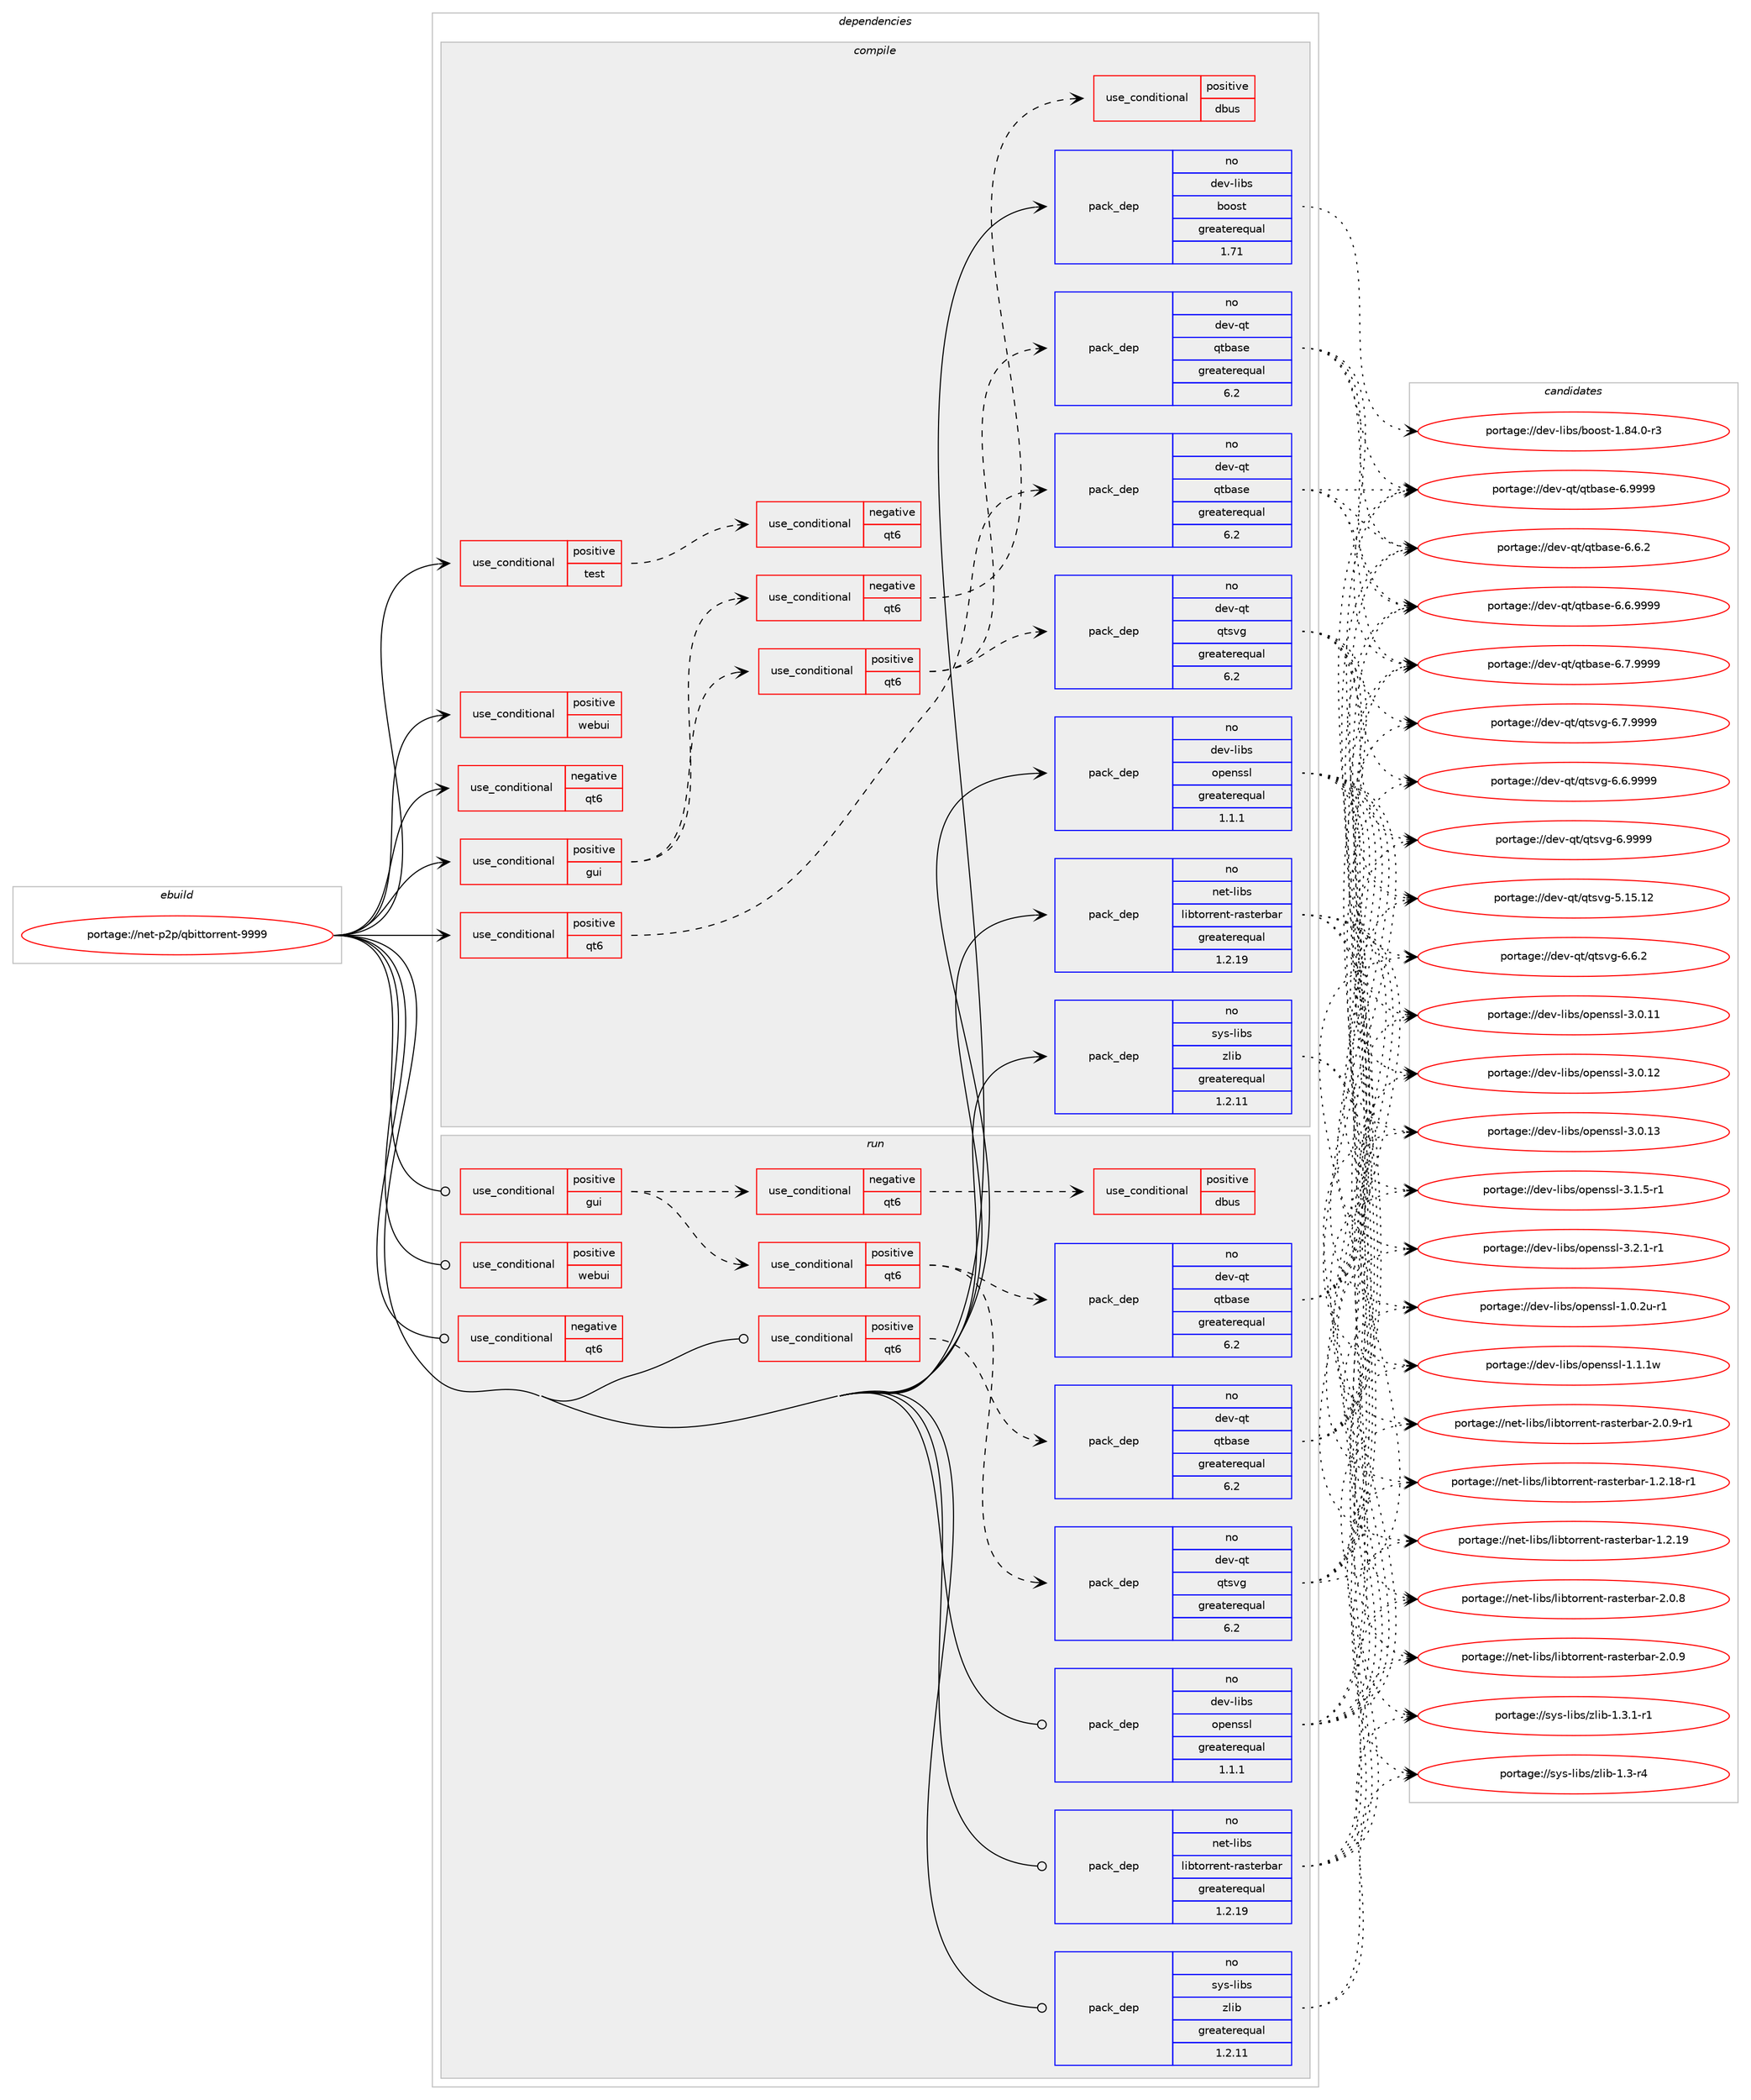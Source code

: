 digraph prolog {

# *************
# Graph options
# *************

newrank=true;
concentrate=true;
compound=true;
graph [rankdir=LR,fontname=Helvetica,fontsize=10,ranksep=1.5];#, ranksep=2.5, nodesep=0.2];
edge  [arrowhead=vee];
node  [fontname=Helvetica,fontsize=10];

# **********
# The ebuild
# **********

subgraph cluster_leftcol {
color=gray;
rank=same;
label=<<i>ebuild</i>>;
id [label="portage://net-p2p/qbittorrent-9999", color=red, width=4, href="../net-p2p/qbittorrent-9999.svg"];
}

# ****************
# The dependencies
# ****************

subgraph cluster_midcol {
color=gray;
label=<<i>dependencies</i>>;
subgraph cluster_compile {
fillcolor="#eeeeee";
style=filled;
label=<<i>compile</i>>;
subgraph cond5767 {
dependency8163 [label=<<TABLE BORDER="0" CELLBORDER="1" CELLSPACING="0" CELLPADDING="4"><TR><TD ROWSPAN="3" CELLPADDING="10">use_conditional</TD></TR><TR><TD>negative</TD></TR><TR><TD>qt6</TD></TR></TABLE>>, shape=none, color=red];
# *** BEGIN UNKNOWN DEPENDENCY TYPE (TODO) ***
# dependency8163 -> package_dependency(portage://net-p2p/qbittorrent-9999,install,no,dev-qt,qtcore,none,[,,],[slot(5)],[])
# *** END UNKNOWN DEPENDENCY TYPE (TODO) ***

# *** BEGIN UNKNOWN DEPENDENCY TYPE (TODO) ***
# dependency8163 -> package_dependency(portage://net-p2p/qbittorrent-9999,install,no,dev-qt,qtnetwork,none,[,,],[slot(5)],[use(enable(ssl),none)])
# *** END UNKNOWN DEPENDENCY TYPE (TODO) ***

# *** BEGIN UNKNOWN DEPENDENCY TYPE (TODO) ***
# dependency8163 -> package_dependency(portage://net-p2p/qbittorrent-9999,install,no,dev-qt,qtsql,none,[,,],[slot(5)],[use(enable(sqlite),none)])
# *** END UNKNOWN DEPENDENCY TYPE (TODO) ***

# *** BEGIN UNKNOWN DEPENDENCY TYPE (TODO) ***
# dependency8163 -> package_dependency(portage://net-p2p/qbittorrent-9999,install,no,dev-qt,qtxml,none,[,,],[slot(5)],[])
# *** END UNKNOWN DEPENDENCY TYPE (TODO) ***

}
id:e -> dependency8163:w [weight=20,style="solid",arrowhead="vee"];
subgraph cond5768 {
dependency8164 [label=<<TABLE BORDER="0" CELLBORDER="1" CELLSPACING="0" CELLPADDING="4"><TR><TD ROWSPAN="3" CELLPADDING="10">use_conditional</TD></TR><TR><TD>positive</TD></TR><TR><TD>gui</TD></TR></TABLE>>, shape=none, color=red];
subgraph cond5769 {
dependency8165 [label=<<TABLE BORDER="0" CELLBORDER="1" CELLSPACING="0" CELLPADDING="4"><TR><TD ROWSPAN="3" CELLPADDING="10">use_conditional</TD></TR><TR><TD>negative</TD></TR><TR><TD>qt6</TD></TR></TABLE>>, shape=none, color=red];
# *** BEGIN UNKNOWN DEPENDENCY TYPE (TODO) ***
# dependency8165 -> package_dependency(portage://net-p2p/qbittorrent-9999,install,no,dev-qt,qtgui,none,[,,],[slot(5)],[])
# *** END UNKNOWN DEPENDENCY TYPE (TODO) ***

# *** BEGIN UNKNOWN DEPENDENCY TYPE (TODO) ***
# dependency8165 -> package_dependency(portage://net-p2p/qbittorrent-9999,install,no,dev-qt,qtsvg,none,[,,],[slot(5)],[])
# *** END UNKNOWN DEPENDENCY TYPE (TODO) ***

# *** BEGIN UNKNOWN DEPENDENCY TYPE (TODO) ***
# dependency8165 -> package_dependency(portage://net-p2p/qbittorrent-9999,install,no,dev-qt,qtwidgets,none,[,,],[slot(5)],[])
# *** END UNKNOWN DEPENDENCY TYPE (TODO) ***

subgraph cond5770 {
dependency8166 [label=<<TABLE BORDER="0" CELLBORDER="1" CELLSPACING="0" CELLPADDING="4"><TR><TD ROWSPAN="3" CELLPADDING="10">use_conditional</TD></TR><TR><TD>positive</TD></TR><TR><TD>dbus</TD></TR></TABLE>>, shape=none, color=red];
# *** BEGIN UNKNOWN DEPENDENCY TYPE (TODO) ***
# dependency8166 -> package_dependency(portage://net-p2p/qbittorrent-9999,install,no,dev-qt,qtdbus,none,[,,],[slot(5)],[])
# *** END UNKNOWN DEPENDENCY TYPE (TODO) ***

}
dependency8165:e -> dependency8166:w [weight=20,style="dashed",arrowhead="vee"];
}
dependency8164:e -> dependency8165:w [weight=20,style="dashed",arrowhead="vee"];
subgraph cond5771 {
dependency8167 [label=<<TABLE BORDER="0" CELLBORDER="1" CELLSPACING="0" CELLPADDING="4"><TR><TD ROWSPAN="3" CELLPADDING="10">use_conditional</TD></TR><TR><TD>positive</TD></TR><TR><TD>qt6</TD></TR></TABLE>>, shape=none, color=red];
subgraph pack2322 {
dependency8168 [label=<<TABLE BORDER="0" CELLBORDER="1" CELLSPACING="0" CELLPADDING="4" WIDTH="220"><TR><TD ROWSPAN="6" CELLPADDING="30">pack_dep</TD></TR><TR><TD WIDTH="110">no</TD></TR><TR><TD>dev-qt</TD></TR><TR><TD>qtbase</TD></TR><TR><TD>greaterequal</TD></TR><TR><TD>6.2</TD></TR></TABLE>>, shape=none, color=blue];
}
dependency8167:e -> dependency8168:w [weight=20,style="dashed",arrowhead="vee"];
subgraph pack2323 {
dependency8169 [label=<<TABLE BORDER="0" CELLBORDER="1" CELLSPACING="0" CELLPADDING="4" WIDTH="220"><TR><TD ROWSPAN="6" CELLPADDING="30">pack_dep</TD></TR><TR><TD WIDTH="110">no</TD></TR><TR><TD>dev-qt</TD></TR><TR><TD>qtsvg</TD></TR><TR><TD>greaterequal</TD></TR><TR><TD>6.2</TD></TR></TABLE>>, shape=none, color=blue];
}
dependency8167:e -> dependency8169:w [weight=20,style="dashed",arrowhead="vee"];
}
dependency8164:e -> dependency8167:w [weight=20,style="dashed",arrowhead="vee"];
}
id:e -> dependency8164:w [weight=20,style="solid",arrowhead="vee"];
subgraph cond5772 {
dependency8170 [label=<<TABLE BORDER="0" CELLBORDER="1" CELLSPACING="0" CELLPADDING="4"><TR><TD ROWSPAN="3" CELLPADDING="10">use_conditional</TD></TR><TR><TD>positive</TD></TR><TR><TD>qt6</TD></TR></TABLE>>, shape=none, color=red];
subgraph pack2324 {
dependency8171 [label=<<TABLE BORDER="0" CELLBORDER="1" CELLSPACING="0" CELLPADDING="4" WIDTH="220"><TR><TD ROWSPAN="6" CELLPADDING="30">pack_dep</TD></TR><TR><TD WIDTH="110">no</TD></TR><TR><TD>dev-qt</TD></TR><TR><TD>qtbase</TD></TR><TR><TD>greaterequal</TD></TR><TR><TD>6.2</TD></TR></TABLE>>, shape=none, color=blue];
}
dependency8170:e -> dependency8171:w [weight=20,style="dashed",arrowhead="vee"];
}
id:e -> dependency8170:w [weight=20,style="solid",arrowhead="vee"];
subgraph cond5773 {
dependency8172 [label=<<TABLE BORDER="0" CELLBORDER="1" CELLSPACING="0" CELLPADDING="4"><TR><TD ROWSPAN="3" CELLPADDING="10">use_conditional</TD></TR><TR><TD>positive</TD></TR><TR><TD>test</TD></TR></TABLE>>, shape=none, color=red];
subgraph cond5774 {
dependency8173 [label=<<TABLE BORDER="0" CELLBORDER="1" CELLSPACING="0" CELLPADDING="4"><TR><TD ROWSPAN="3" CELLPADDING="10">use_conditional</TD></TR><TR><TD>negative</TD></TR><TR><TD>qt6</TD></TR></TABLE>>, shape=none, color=red];
# *** BEGIN UNKNOWN DEPENDENCY TYPE (TODO) ***
# dependency8173 -> package_dependency(portage://net-p2p/qbittorrent-9999,install,no,dev-qt,qttest,none,[,,],[slot(5)],[])
# *** END UNKNOWN DEPENDENCY TYPE (TODO) ***

}
dependency8172:e -> dependency8173:w [weight=20,style="dashed",arrowhead="vee"];
}
id:e -> dependency8172:w [weight=20,style="solid",arrowhead="vee"];
subgraph cond5775 {
dependency8174 [label=<<TABLE BORDER="0" CELLBORDER="1" CELLSPACING="0" CELLPADDING="4"><TR><TD ROWSPAN="3" CELLPADDING="10">use_conditional</TD></TR><TR><TD>positive</TD></TR><TR><TD>webui</TD></TR></TABLE>>, shape=none, color=red];
# *** BEGIN UNKNOWN DEPENDENCY TYPE (TODO) ***
# dependency8174 -> package_dependency(portage://net-p2p/qbittorrent-9999,install,no,acct-group,qbittorrent,none,[,,],[],[])
# *** END UNKNOWN DEPENDENCY TYPE (TODO) ***

# *** BEGIN UNKNOWN DEPENDENCY TYPE (TODO) ***
# dependency8174 -> package_dependency(portage://net-p2p/qbittorrent-9999,install,no,acct-user,qbittorrent,none,[,,],[],[])
# *** END UNKNOWN DEPENDENCY TYPE (TODO) ***

}
id:e -> dependency8174:w [weight=20,style="solid",arrowhead="vee"];
subgraph pack2325 {
dependency8175 [label=<<TABLE BORDER="0" CELLBORDER="1" CELLSPACING="0" CELLPADDING="4" WIDTH="220"><TR><TD ROWSPAN="6" CELLPADDING="30">pack_dep</TD></TR><TR><TD WIDTH="110">no</TD></TR><TR><TD>dev-libs</TD></TR><TR><TD>boost</TD></TR><TR><TD>greaterequal</TD></TR><TR><TD>1.71</TD></TR></TABLE>>, shape=none, color=blue];
}
id:e -> dependency8175:w [weight=20,style="solid",arrowhead="vee"];
subgraph pack2326 {
dependency8176 [label=<<TABLE BORDER="0" CELLBORDER="1" CELLSPACING="0" CELLPADDING="4" WIDTH="220"><TR><TD ROWSPAN="6" CELLPADDING="30">pack_dep</TD></TR><TR><TD WIDTH="110">no</TD></TR><TR><TD>dev-libs</TD></TR><TR><TD>openssl</TD></TR><TR><TD>greaterequal</TD></TR><TR><TD>1.1.1</TD></TR></TABLE>>, shape=none, color=blue];
}
id:e -> dependency8176:w [weight=20,style="solid",arrowhead="vee"];
subgraph pack2327 {
dependency8177 [label=<<TABLE BORDER="0" CELLBORDER="1" CELLSPACING="0" CELLPADDING="4" WIDTH="220"><TR><TD ROWSPAN="6" CELLPADDING="30">pack_dep</TD></TR><TR><TD WIDTH="110">no</TD></TR><TR><TD>net-libs</TD></TR><TR><TD>libtorrent-rasterbar</TD></TR><TR><TD>greaterequal</TD></TR><TR><TD>1.2.19</TD></TR></TABLE>>, shape=none, color=blue];
}
id:e -> dependency8177:w [weight=20,style="solid",arrowhead="vee"];
subgraph pack2328 {
dependency8178 [label=<<TABLE BORDER="0" CELLBORDER="1" CELLSPACING="0" CELLPADDING="4" WIDTH="220"><TR><TD ROWSPAN="6" CELLPADDING="30">pack_dep</TD></TR><TR><TD WIDTH="110">no</TD></TR><TR><TD>sys-libs</TD></TR><TR><TD>zlib</TD></TR><TR><TD>greaterequal</TD></TR><TR><TD>1.2.11</TD></TR></TABLE>>, shape=none, color=blue];
}
id:e -> dependency8178:w [weight=20,style="solid",arrowhead="vee"];
}
subgraph cluster_compileandrun {
fillcolor="#eeeeee";
style=filled;
label=<<i>compile and run</i>>;
}
subgraph cluster_run {
fillcolor="#eeeeee";
style=filled;
label=<<i>run</i>>;
subgraph cond5776 {
dependency8179 [label=<<TABLE BORDER="0" CELLBORDER="1" CELLSPACING="0" CELLPADDING="4"><TR><TD ROWSPAN="3" CELLPADDING="10">use_conditional</TD></TR><TR><TD>negative</TD></TR><TR><TD>qt6</TD></TR></TABLE>>, shape=none, color=red];
# *** BEGIN UNKNOWN DEPENDENCY TYPE (TODO) ***
# dependency8179 -> package_dependency(portage://net-p2p/qbittorrent-9999,run,no,dev-qt,qtcore,none,[,,],[slot(5)],[])
# *** END UNKNOWN DEPENDENCY TYPE (TODO) ***

# *** BEGIN UNKNOWN DEPENDENCY TYPE (TODO) ***
# dependency8179 -> package_dependency(portage://net-p2p/qbittorrent-9999,run,no,dev-qt,qtnetwork,none,[,,],[slot(5)],[use(enable(ssl),none)])
# *** END UNKNOWN DEPENDENCY TYPE (TODO) ***

# *** BEGIN UNKNOWN DEPENDENCY TYPE (TODO) ***
# dependency8179 -> package_dependency(portage://net-p2p/qbittorrent-9999,run,no,dev-qt,qtsql,none,[,,],[slot(5)],[use(enable(sqlite),none)])
# *** END UNKNOWN DEPENDENCY TYPE (TODO) ***

# *** BEGIN UNKNOWN DEPENDENCY TYPE (TODO) ***
# dependency8179 -> package_dependency(portage://net-p2p/qbittorrent-9999,run,no,dev-qt,qtxml,none,[,,],[slot(5)],[])
# *** END UNKNOWN DEPENDENCY TYPE (TODO) ***

}
id:e -> dependency8179:w [weight=20,style="solid",arrowhead="odot"];
subgraph cond5777 {
dependency8180 [label=<<TABLE BORDER="0" CELLBORDER="1" CELLSPACING="0" CELLPADDING="4"><TR><TD ROWSPAN="3" CELLPADDING="10">use_conditional</TD></TR><TR><TD>positive</TD></TR><TR><TD>gui</TD></TR></TABLE>>, shape=none, color=red];
subgraph cond5778 {
dependency8181 [label=<<TABLE BORDER="0" CELLBORDER="1" CELLSPACING="0" CELLPADDING="4"><TR><TD ROWSPAN="3" CELLPADDING="10">use_conditional</TD></TR><TR><TD>negative</TD></TR><TR><TD>qt6</TD></TR></TABLE>>, shape=none, color=red];
# *** BEGIN UNKNOWN DEPENDENCY TYPE (TODO) ***
# dependency8181 -> package_dependency(portage://net-p2p/qbittorrent-9999,run,no,dev-qt,qtgui,none,[,,],[slot(5)],[])
# *** END UNKNOWN DEPENDENCY TYPE (TODO) ***

# *** BEGIN UNKNOWN DEPENDENCY TYPE (TODO) ***
# dependency8181 -> package_dependency(portage://net-p2p/qbittorrent-9999,run,no,dev-qt,qtsvg,none,[,,],[slot(5)],[])
# *** END UNKNOWN DEPENDENCY TYPE (TODO) ***

# *** BEGIN UNKNOWN DEPENDENCY TYPE (TODO) ***
# dependency8181 -> package_dependency(portage://net-p2p/qbittorrent-9999,run,no,dev-qt,qtwidgets,none,[,,],[slot(5)],[])
# *** END UNKNOWN DEPENDENCY TYPE (TODO) ***

subgraph cond5779 {
dependency8182 [label=<<TABLE BORDER="0" CELLBORDER="1" CELLSPACING="0" CELLPADDING="4"><TR><TD ROWSPAN="3" CELLPADDING="10">use_conditional</TD></TR><TR><TD>positive</TD></TR><TR><TD>dbus</TD></TR></TABLE>>, shape=none, color=red];
# *** BEGIN UNKNOWN DEPENDENCY TYPE (TODO) ***
# dependency8182 -> package_dependency(portage://net-p2p/qbittorrent-9999,run,no,dev-qt,qtdbus,none,[,,],[slot(5)],[])
# *** END UNKNOWN DEPENDENCY TYPE (TODO) ***

}
dependency8181:e -> dependency8182:w [weight=20,style="dashed",arrowhead="vee"];
}
dependency8180:e -> dependency8181:w [weight=20,style="dashed",arrowhead="vee"];
subgraph cond5780 {
dependency8183 [label=<<TABLE BORDER="0" CELLBORDER="1" CELLSPACING="0" CELLPADDING="4"><TR><TD ROWSPAN="3" CELLPADDING="10">use_conditional</TD></TR><TR><TD>positive</TD></TR><TR><TD>qt6</TD></TR></TABLE>>, shape=none, color=red];
subgraph pack2329 {
dependency8184 [label=<<TABLE BORDER="0" CELLBORDER="1" CELLSPACING="0" CELLPADDING="4" WIDTH="220"><TR><TD ROWSPAN="6" CELLPADDING="30">pack_dep</TD></TR><TR><TD WIDTH="110">no</TD></TR><TR><TD>dev-qt</TD></TR><TR><TD>qtbase</TD></TR><TR><TD>greaterequal</TD></TR><TR><TD>6.2</TD></TR></TABLE>>, shape=none, color=blue];
}
dependency8183:e -> dependency8184:w [weight=20,style="dashed",arrowhead="vee"];
subgraph pack2330 {
dependency8185 [label=<<TABLE BORDER="0" CELLBORDER="1" CELLSPACING="0" CELLPADDING="4" WIDTH="220"><TR><TD ROWSPAN="6" CELLPADDING="30">pack_dep</TD></TR><TR><TD WIDTH="110">no</TD></TR><TR><TD>dev-qt</TD></TR><TR><TD>qtsvg</TD></TR><TR><TD>greaterequal</TD></TR><TR><TD>6.2</TD></TR></TABLE>>, shape=none, color=blue];
}
dependency8183:e -> dependency8185:w [weight=20,style="dashed",arrowhead="vee"];
}
dependency8180:e -> dependency8183:w [weight=20,style="dashed",arrowhead="vee"];
}
id:e -> dependency8180:w [weight=20,style="solid",arrowhead="odot"];
subgraph cond5781 {
dependency8186 [label=<<TABLE BORDER="0" CELLBORDER="1" CELLSPACING="0" CELLPADDING="4"><TR><TD ROWSPAN="3" CELLPADDING="10">use_conditional</TD></TR><TR><TD>positive</TD></TR><TR><TD>qt6</TD></TR></TABLE>>, shape=none, color=red];
subgraph pack2331 {
dependency8187 [label=<<TABLE BORDER="0" CELLBORDER="1" CELLSPACING="0" CELLPADDING="4" WIDTH="220"><TR><TD ROWSPAN="6" CELLPADDING="30">pack_dep</TD></TR><TR><TD WIDTH="110">no</TD></TR><TR><TD>dev-qt</TD></TR><TR><TD>qtbase</TD></TR><TR><TD>greaterequal</TD></TR><TR><TD>6.2</TD></TR></TABLE>>, shape=none, color=blue];
}
dependency8186:e -> dependency8187:w [weight=20,style="dashed",arrowhead="vee"];
}
id:e -> dependency8186:w [weight=20,style="solid",arrowhead="odot"];
subgraph cond5782 {
dependency8188 [label=<<TABLE BORDER="0" CELLBORDER="1" CELLSPACING="0" CELLPADDING="4"><TR><TD ROWSPAN="3" CELLPADDING="10">use_conditional</TD></TR><TR><TD>positive</TD></TR><TR><TD>webui</TD></TR></TABLE>>, shape=none, color=red];
# *** BEGIN UNKNOWN DEPENDENCY TYPE (TODO) ***
# dependency8188 -> package_dependency(portage://net-p2p/qbittorrent-9999,run,no,acct-group,qbittorrent,none,[,,],[],[])
# *** END UNKNOWN DEPENDENCY TYPE (TODO) ***

# *** BEGIN UNKNOWN DEPENDENCY TYPE (TODO) ***
# dependency8188 -> package_dependency(portage://net-p2p/qbittorrent-9999,run,no,acct-user,qbittorrent,none,[,,],[],[])
# *** END UNKNOWN DEPENDENCY TYPE (TODO) ***

}
id:e -> dependency8188:w [weight=20,style="solid",arrowhead="odot"];
subgraph pack2332 {
dependency8189 [label=<<TABLE BORDER="0" CELLBORDER="1" CELLSPACING="0" CELLPADDING="4" WIDTH="220"><TR><TD ROWSPAN="6" CELLPADDING="30">pack_dep</TD></TR><TR><TD WIDTH="110">no</TD></TR><TR><TD>dev-libs</TD></TR><TR><TD>openssl</TD></TR><TR><TD>greaterequal</TD></TR><TR><TD>1.1.1</TD></TR></TABLE>>, shape=none, color=blue];
}
id:e -> dependency8189:w [weight=20,style="solid",arrowhead="odot"];
subgraph pack2333 {
dependency8190 [label=<<TABLE BORDER="0" CELLBORDER="1" CELLSPACING="0" CELLPADDING="4" WIDTH="220"><TR><TD ROWSPAN="6" CELLPADDING="30">pack_dep</TD></TR><TR><TD WIDTH="110">no</TD></TR><TR><TD>net-libs</TD></TR><TR><TD>libtorrent-rasterbar</TD></TR><TR><TD>greaterequal</TD></TR><TR><TD>1.2.19</TD></TR></TABLE>>, shape=none, color=blue];
}
id:e -> dependency8190:w [weight=20,style="solid",arrowhead="odot"];
subgraph pack2334 {
dependency8191 [label=<<TABLE BORDER="0" CELLBORDER="1" CELLSPACING="0" CELLPADDING="4" WIDTH="220"><TR><TD ROWSPAN="6" CELLPADDING="30">pack_dep</TD></TR><TR><TD WIDTH="110">no</TD></TR><TR><TD>sys-libs</TD></TR><TR><TD>zlib</TD></TR><TR><TD>greaterequal</TD></TR><TR><TD>1.2.11</TD></TR></TABLE>>, shape=none, color=blue];
}
id:e -> dependency8191:w [weight=20,style="solid",arrowhead="odot"];
}
}

# **************
# The candidates
# **************

subgraph cluster_choices {
rank=same;
color=gray;
label=<<i>candidates</i>>;

subgraph choice2322 {
color=black;
nodesep=1;
choice10010111845113116471131169897115101455446544650 [label="portage://dev-qt/qtbase-6.6.2", color=red, width=4,href="../dev-qt/qtbase-6.6.2.svg"];
choice10010111845113116471131169897115101455446544657575757 [label="portage://dev-qt/qtbase-6.6.9999", color=red, width=4,href="../dev-qt/qtbase-6.6.9999.svg"];
choice10010111845113116471131169897115101455446554657575757 [label="portage://dev-qt/qtbase-6.7.9999", color=red, width=4,href="../dev-qt/qtbase-6.7.9999.svg"];
choice1001011184511311647113116989711510145544657575757 [label="portage://dev-qt/qtbase-6.9999", color=red, width=4,href="../dev-qt/qtbase-6.9999.svg"];
dependency8168:e -> choice10010111845113116471131169897115101455446544650:w [style=dotted,weight="100"];
dependency8168:e -> choice10010111845113116471131169897115101455446544657575757:w [style=dotted,weight="100"];
dependency8168:e -> choice10010111845113116471131169897115101455446554657575757:w [style=dotted,weight="100"];
dependency8168:e -> choice1001011184511311647113116989711510145544657575757:w [style=dotted,weight="100"];
}
subgraph choice2323 {
color=black;
nodesep=1;
choice10010111845113116471131161151181034553464953464950 [label="portage://dev-qt/qtsvg-5.15.12", color=red, width=4,href="../dev-qt/qtsvg-5.15.12.svg"];
choice1001011184511311647113116115118103455446544650 [label="portage://dev-qt/qtsvg-6.6.2", color=red, width=4,href="../dev-qt/qtsvg-6.6.2.svg"];
choice1001011184511311647113116115118103455446544657575757 [label="portage://dev-qt/qtsvg-6.6.9999", color=red, width=4,href="../dev-qt/qtsvg-6.6.9999.svg"];
choice1001011184511311647113116115118103455446554657575757 [label="portage://dev-qt/qtsvg-6.7.9999", color=red, width=4,href="../dev-qt/qtsvg-6.7.9999.svg"];
choice100101118451131164711311611511810345544657575757 [label="portage://dev-qt/qtsvg-6.9999", color=red, width=4,href="../dev-qt/qtsvg-6.9999.svg"];
dependency8169:e -> choice10010111845113116471131161151181034553464953464950:w [style=dotted,weight="100"];
dependency8169:e -> choice1001011184511311647113116115118103455446544650:w [style=dotted,weight="100"];
dependency8169:e -> choice1001011184511311647113116115118103455446544657575757:w [style=dotted,weight="100"];
dependency8169:e -> choice1001011184511311647113116115118103455446554657575757:w [style=dotted,weight="100"];
dependency8169:e -> choice100101118451131164711311611511810345544657575757:w [style=dotted,weight="100"];
}
subgraph choice2324 {
color=black;
nodesep=1;
choice10010111845113116471131169897115101455446544650 [label="portage://dev-qt/qtbase-6.6.2", color=red, width=4,href="../dev-qt/qtbase-6.6.2.svg"];
choice10010111845113116471131169897115101455446544657575757 [label="portage://dev-qt/qtbase-6.6.9999", color=red, width=4,href="../dev-qt/qtbase-6.6.9999.svg"];
choice10010111845113116471131169897115101455446554657575757 [label="portage://dev-qt/qtbase-6.7.9999", color=red, width=4,href="../dev-qt/qtbase-6.7.9999.svg"];
choice1001011184511311647113116989711510145544657575757 [label="portage://dev-qt/qtbase-6.9999", color=red, width=4,href="../dev-qt/qtbase-6.9999.svg"];
dependency8171:e -> choice10010111845113116471131169897115101455446544650:w [style=dotted,weight="100"];
dependency8171:e -> choice10010111845113116471131169897115101455446544657575757:w [style=dotted,weight="100"];
dependency8171:e -> choice10010111845113116471131169897115101455446554657575757:w [style=dotted,weight="100"];
dependency8171:e -> choice1001011184511311647113116989711510145544657575757:w [style=dotted,weight="100"];
}
subgraph choice2325 {
color=black;
nodesep=1;
choice10010111845108105981154798111111115116454946565246484511451 [label="portage://dev-libs/boost-1.84.0-r3", color=red, width=4,href="../dev-libs/boost-1.84.0-r3.svg"];
dependency8175:e -> choice10010111845108105981154798111111115116454946565246484511451:w [style=dotted,weight="100"];
}
subgraph choice2326 {
color=black;
nodesep=1;
choice1001011184510810598115471111121011101151151084549464846501174511449 [label="portage://dev-libs/openssl-1.0.2u-r1", color=red, width=4,href="../dev-libs/openssl-1.0.2u-r1.svg"];
choice100101118451081059811547111112101110115115108454946494649119 [label="portage://dev-libs/openssl-1.1.1w", color=red, width=4,href="../dev-libs/openssl-1.1.1w.svg"];
choice10010111845108105981154711111210111011511510845514648464949 [label="portage://dev-libs/openssl-3.0.11", color=red, width=4,href="../dev-libs/openssl-3.0.11.svg"];
choice10010111845108105981154711111210111011511510845514648464950 [label="portage://dev-libs/openssl-3.0.12", color=red, width=4,href="../dev-libs/openssl-3.0.12.svg"];
choice10010111845108105981154711111210111011511510845514648464951 [label="portage://dev-libs/openssl-3.0.13", color=red, width=4,href="../dev-libs/openssl-3.0.13.svg"];
choice1001011184510810598115471111121011101151151084551464946534511449 [label="portage://dev-libs/openssl-3.1.5-r1", color=red, width=4,href="../dev-libs/openssl-3.1.5-r1.svg"];
choice1001011184510810598115471111121011101151151084551465046494511449 [label="portage://dev-libs/openssl-3.2.1-r1", color=red, width=4,href="../dev-libs/openssl-3.2.1-r1.svg"];
dependency8176:e -> choice1001011184510810598115471111121011101151151084549464846501174511449:w [style=dotted,weight="100"];
dependency8176:e -> choice100101118451081059811547111112101110115115108454946494649119:w [style=dotted,weight="100"];
dependency8176:e -> choice10010111845108105981154711111210111011511510845514648464949:w [style=dotted,weight="100"];
dependency8176:e -> choice10010111845108105981154711111210111011511510845514648464950:w [style=dotted,weight="100"];
dependency8176:e -> choice10010111845108105981154711111210111011511510845514648464951:w [style=dotted,weight="100"];
dependency8176:e -> choice1001011184510810598115471111121011101151151084551464946534511449:w [style=dotted,weight="100"];
dependency8176:e -> choice1001011184510810598115471111121011101151151084551465046494511449:w [style=dotted,weight="100"];
}
subgraph choice2327 {
color=black;
nodesep=1;
choice1101011164510810598115471081059811611111411410111011645114971151161011149897114454946504649564511449 [label="portage://net-libs/libtorrent-rasterbar-1.2.18-r1", color=red, width=4,href="../net-libs/libtorrent-rasterbar-1.2.18-r1.svg"];
choice110101116451081059811547108105981161111141141011101164511497115116101114989711445494650464957 [label="portage://net-libs/libtorrent-rasterbar-1.2.19", color=red, width=4,href="../net-libs/libtorrent-rasterbar-1.2.19.svg"];
choice1101011164510810598115471081059811611111411410111011645114971151161011149897114455046484656 [label="portage://net-libs/libtorrent-rasterbar-2.0.8", color=red, width=4,href="../net-libs/libtorrent-rasterbar-2.0.8.svg"];
choice1101011164510810598115471081059811611111411410111011645114971151161011149897114455046484657 [label="portage://net-libs/libtorrent-rasterbar-2.0.9", color=red, width=4,href="../net-libs/libtorrent-rasterbar-2.0.9.svg"];
choice11010111645108105981154710810598116111114114101110116451149711511610111498971144550464846574511449 [label="portage://net-libs/libtorrent-rasterbar-2.0.9-r1", color=red, width=4,href="../net-libs/libtorrent-rasterbar-2.0.9-r1.svg"];
dependency8177:e -> choice1101011164510810598115471081059811611111411410111011645114971151161011149897114454946504649564511449:w [style=dotted,weight="100"];
dependency8177:e -> choice110101116451081059811547108105981161111141141011101164511497115116101114989711445494650464957:w [style=dotted,weight="100"];
dependency8177:e -> choice1101011164510810598115471081059811611111411410111011645114971151161011149897114455046484656:w [style=dotted,weight="100"];
dependency8177:e -> choice1101011164510810598115471081059811611111411410111011645114971151161011149897114455046484657:w [style=dotted,weight="100"];
dependency8177:e -> choice11010111645108105981154710810598116111114114101110116451149711511610111498971144550464846574511449:w [style=dotted,weight="100"];
}
subgraph choice2328 {
color=black;
nodesep=1;
choice11512111545108105981154712210810598454946514511452 [label="portage://sys-libs/zlib-1.3-r4", color=red, width=4,href="../sys-libs/zlib-1.3-r4.svg"];
choice115121115451081059811547122108105984549465146494511449 [label="portage://sys-libs/zlib-1.3.1-r1", color=red, width=4,href="../sys-libs/zlib-1.3.1-r1.svg"];
dependency8178:e -> choice11512111545108105981154712210810598454946514511452:w [style=dotted,weight="100"];
dependency8178:e -> choice115121115451081059811547122108105984549465146494511449:w [style=dotted,weight="100"];
}
subgraph choice2329 {
color=black;
nodesep=1;
choice10010111845113116471131169897115101455446544650 [label="portage://dev-qt/qtbase-6.6.2", color=red, width=4,href="../dev-qt/qtbase-6.6.2.svg"];
choice10010111845113116471131169897115101455446544657575757 [label="portage://dev-qt/qtbase-6.6.9999", color=red, width=4,href="../dev-qt/qtbase-6.6.9999.svg"];
choice10010111845113116471131169897115101455446554657575757 [label="portage://dev-qt/qtbase-6.7.9999", color=red, width=4,href="../dev-qt/qtbase-6.7.9999.svg"];
choice1001011184511311647113116989711510145544657575757 [label="portage://dev-qt/qtbase-6.9999", color=red, width=4,href="../dev-qt/qtbase-6.9999.svg"];
dependency8184:e -> choice10010111845113116471131169897115101455446544650:w [style=dotted,weight="100"];
dependency8184:e -> choice10010111845113116471131169897115101455446544657575757:w [style=dotted,weight="100"];
dependency8184:e -> choice10010111845113116471131169897115101455446554657575757:w [style=dotted,weight="100"];
dependency8184:e -> choice1001011184511311647113116989711510145544657575757:w [style=dotted,weight="100"];
}
subgraph choice2330 {
color=black;
nodesep=1;
choice10010111845113116471131161151181034553464953464950 [label="portage://dev-qt/qtsvg-5.15.12", color=red, width=4,href="../dev-qt/qtsvg-5.15.12.svg"];
choice1001011184511311647113116115118103455446544650 [label="portage://dev-qt/qtsvg-6.6.2", color=red, width=4,href="../dev-qt/qtsvg-6.6.2.svg"];
choice1001011184511311647113116115118103455446544657575757 [label="portage://dev-qt/qtsvg-6.6.9999", color=red, width=4,href="../dev-qt/qtsvg-6.6.9999.svg"];
choice1001011184511311647113116115118103455446554657575757 [label="portage://dev-qt/qtsvg-6.7.9999", color=red, width=4,href="../dev-qt/qtsvg-6.7.9999.svg"];
choice100101118451131164711311611511810345544657575757 [label="portage://dev-qt/qtsvg-6.9999", color=red, width=4,href="../dev-qt/qtsvg-6.9999.svg"];
dependency8185:e -> choice10010111845113116471131161151181034553464953464950:w [style=dotted,weight="100"];
dependency8185:e -> choice1001011184511311647113116115118103455446544650:w [style=dotted,weight="100"];
dependency8185:e -> choice1001011184511311647113116115118103455446544657575757:w [style=dotted,weight="100"];
dependency8185:e -> choice1001011184511311647113116115118103455446554657575757:w [style=dotted,weight="100"];
dependency8185:e -> choice100101118451131164711311611511810345544657575757:w [style=dotted,weight="100"];
}
subgraph choice2331 {
color=black;
nodesep=1;
choice10010111845113116471131169897115101455446544650 [label="portage://dev-qt/qtbase-6.6.2", color=red, width=4,href="../dev-qt/qtbase-6.6.2.svg"];
choice10010111845113116471131169897115101455446544657575757 [label="portage://dev-qt/qtbase-6.6.9999", color=red, width=4,href="../dev-qt/qtbase-6.6.9999.svg"];
choice10010111845113116471131169897115101455446554657575757 [label="portage://dev-qt/qtbase-6.7.9999", color=red, width=4,href="../dev-qt/qtbase-6.7.9999.svg"];
choice1001011184511311647113116989711510145544657575757 [label="portage://dev-qt/qtbase-6.9999", color=red, width=4,href="../dev-qt/qtbase-6.9999.svg"];
dependency8187:e -> choice10010111845113116471131169897115101455446544650:w [style=dotted,weight="100"];
dependency8187:e -> choice10010111845113116471131169897115101455446544657575757:w [style=dotted,weight="100"];
dependency8187:e -> choice10010111845113116471131169897115101455446554657575757:w [style=dotted,weight="100"];
dependency8187:e -> choice1001011184511311647113116989711510145544657575757:w [style=dotted,weight="100"];
}
subgraph choice2332 {
color=black;
nodesep=1;
choice1001011184510810598115471111121011101151151084549464846501174511449 [label="portage://dev-libs/openssl-1.0.2u-r1", color=red, width=4,href="../dev-libs/openssl-1.0.2u-r1.svg"];
choice100101118451081059811547111112101110115115108454946494649119 [label="portage://dev-libs/openssl-1.1.1w", color=red, width=4,href="../dev-libs/openssl-1.1.1w.svg"];
choice10010111845108105981154711111210111011511510845514648464949 [label="portage://dev-libs/openssl-3.0.11", color=red, width=4,href="../dev-libs/openssl-3.0.11.svg"];
choice10010111845108105981154711111210111011511510845514648464950 [label="portage://dev-libs/openssl-3.0.12", color=red, width=4,href="../dev-libs/openssl-3.0.12.svg"];
choice10010111845108105981154711111210111011511510845514648464951 [label="portage://dev-libs/openssl-3.0.13", color=red, width=4,href="../dev-libs/openssl-3.0.13.svg"];
choice1001011184510810598115471111121011101151151084551464946534511449 [label="portage://dev-libs/openssl-3.1.5-r1", color=red, width=4,href="../dev-libs/openssl-3.1.5-r1.svg"];
choice1001011184510810598115471111121011101151151084551465046494511449 [label="portage://dev-libs/openssl-3.2.1-r1", color=red, width=4,href="../dev-libs/openssl-3.2.1-r1.svg"];
dependency8189:e -> choice1001011184510810598115471111121011101151151084549464846501174511449:w [style=dotted,weight="100"];
dependency8189:e -> choice100101118451081059811547111112101110115115108454946494649119:w [style=dotted,weight="100"];
dependency8189:e -> choice10010111845108105981154711111210111011511510845514648464949:w [style=dotted,weight="100"];
dependency8189:e -> choice10010111845108105981154711111210111011511510845514648464950:w [style=dotted,weight="100"];
dependency8189:e -> choice10010111845108105981154711111210111011511510845514648464951:w [style=dotted,weight="100"];
dependency8189:e -> choice1001011184510810598115471111121011101151151084551464946534511449:w [style=dotted,weight="100"];
dependency8189:e -> choice1001011184510810598115471111121011101151151084551465046494511449:w [style=dotted,weight="100"];
}
subgraph choice2333 {
color=black;
nodesep=1;
choice1101011164510810598115471081059811611111411410111011645114971151161011149897114454946504649564511449 [label="portage://net-libs/libtorrent-rasterbar-1.2.18-r1", color=red, width=4,href="../net-libs/libtorrent-rasterbar-1.2.18-r1.svg"];
choice110101116451081059811547108105981161111141141011101164511497115116101114989711445494650464957 [label="portage://net-libs/libtorrent-rasterbar-1.2.19", color=red, width=4,href="../net-libs/libtorrent-rasterbar-1.2.19.svg"];
choice1101011164510810598115471081059811611111411410111011645114971151161011149897114455046484656 [label="portage://net-libs/libtorrent-rasterbar-2.0.8", color=red, width=4,href="../net-libs/libtorrent-rasterbar-2.0.8.svg"];
choice1101011164510810598115471081059811611111411410111011645114971151161011149897114455046484657 [label="portage://net-libs/libtorrent-rasterbar-2.0.9", color=red, width=4,href="../net-libs/libtorrent-rasterbar-2.0.9.svg"];
choice11010111645108105981154710810598116111114114101110116451149711511610111498971144550464846574511449 [label="portage://net-libs/libtorrent-rasterbar-2.0.9-r1", color=red, width=4,href="../net-libs/libtorrent-rasterbar-2.0.9-r1.svg"];
dependency8190:e -> choice1101011164510810598115471081059811611111411410111011645114971151161011149897114454946504649564511449:w [style=dotted,weight="100"];
dependency8190:e -> choice110101116451081059811547108105981161111141141011101164511497115116101114989711445494650464957:w [style=dotted,weight="100"];
dependency8190:e -> choice1101011164510810598115471081059811611111411410111011645114971151161011149897114455046484656:w [style=dotted,weight="100"];
dependency8190:e -> choice1101011164510810598115471081059811611111411410111011645114971151161011149897114455046484657:w [style=dotted,weight="100"];
dependency8190:e -> choice11010111645108105981154710810598116111114114101110116451149711511610111498971144550464846574511449:w [style=dotted,weight="100"];
}
subgraph choice2334 {
color=black;
nodesep=1;
choice11512111545108105981154712210810598454946514511452 [label="portage://sys-libs/zlib-1.3-r4", color=red, width=4,href="../sys-libs/zlib-1.3-r4.svg"];
choice115121115451081059811547122108105984549465146494511449 [label="portage://sys-libs/zlib-1.3.1-r1", color=red, width=4,href="../sys-libs/zlib-1.3.1-r1.svg"];
dependency8191:e -> choice11512111545108105981154712210810598454946514511452:w [style=dotted,weight="100"];
dependency8191:e -> choice115121115451081059811547122108105984549465146494511449:w [style=dotted,weight="100"];
}
}

}
